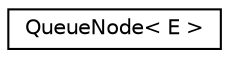 digraph G
{
  edge [fontname="Helvetica",fontsize="10",labelfontname="Helvetica",labelfontsize="10"];
  node [fontname="Helvetica",fontsize="10",shape=record];
  rankdir="LR";
  Node1 [label="QueueNode\< E \>",height=0.2,width=0.4,color="black", fillcolor="white", style="filled",URL="$classQueueNode.html"];
}
